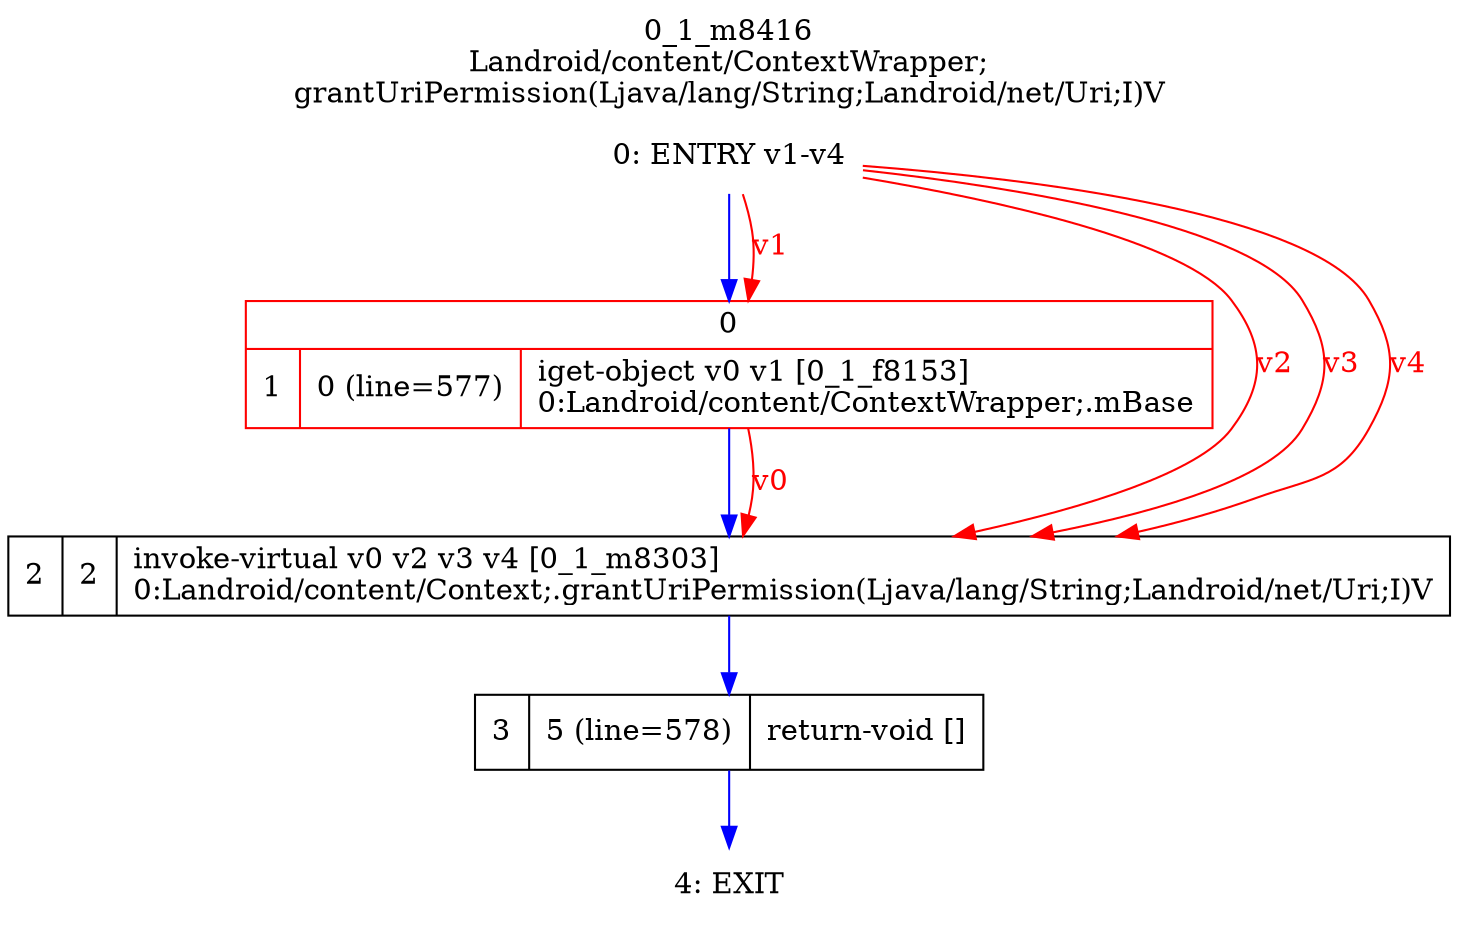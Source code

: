 digraph G {
rankdir=UD;
labelloc=t;
label="0_1_m8416\nLandroid/content/ContextWrapper;
grantUriPermission(Ljava/lang/String;Landroid/net/Uri;I)V";
0[label="0: ENTRY v1-v4",shape=plaintext];
1[label="{0|{1|0 (line=577)|iget-object v0 v1 [0_1_f8153]\l0:Landroid/content/ContextWrapper;.mBase\l}}",shape=record, color=red];
2[label="2|2|invoke-virtual v0 v2 v3 v4 [0_1_m8303]\l0:Landroid/content/Context;.grantUriPermission(Ljava/lang/String;Landroid/net/Uri;I)V\l",shape=record,URL="0_1_m8303.dot"];
3[label="3|5 (line=578)|return-void []\l",shape=record];
4[label="4: EXIT",shape=plaintext];
0->1 [color=blue, fontcolor=blue,weight=100, taillabel=""];
1->2 [color=blue, fontcolor=blue,weight=100, taillabel=""];
2->3 [color=blue, fontcolor=blue,weight=100, taillabel=""];
3->4 [color=blue, fontcolor=blue,weight=100, taillabel=""];
0->1 [color=red, fontcolor=red, label="v1"];
0->2 [color=red, fontcolor=red, label="v2"];
0->2 [color=red, fontcolor=red, label="v3"];
0->2 [color=red, fontcolor=red, label="v4"];
1->2 [color=red, fontcolor=red, label="v0"];
}
